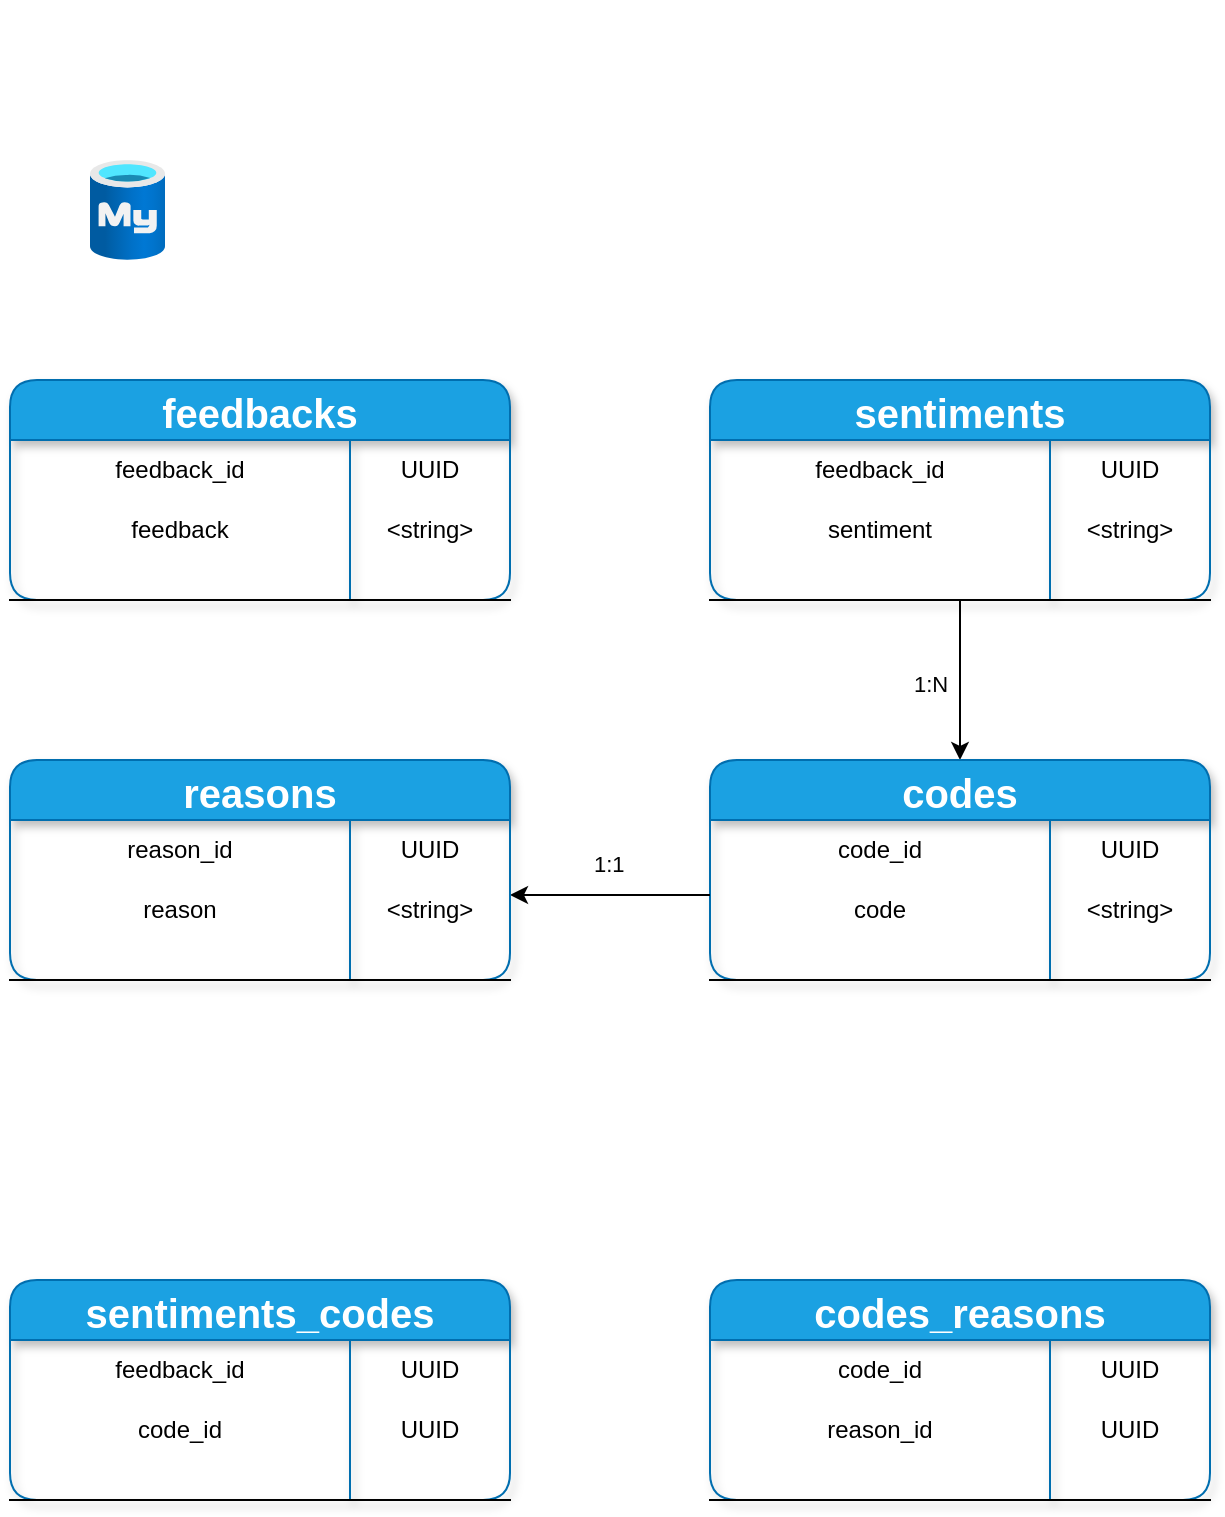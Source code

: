 <mxfile>
    <diagram id="R2lEEEUBdFMjLlhIrx00" name="Coleções">
        <mxGraphModel dx="954" dy="250" grid="1" gridSize="10" guides="1" tooltips="1" connect="1" arrows="1" fold="1" page="1" pageScale="1" pageWidth="850" pageHeight="1100" math="0" shadow="0" extFonts="Permanent Marker^https://fonts.googleapis.com/css?family=Permanent+Marker">
            <root>
                <mxCell id="0"/>
                <mxCell id="1" parent="0"/>
                <mxCell id="gj2lXpzM98NcvxzfUCaw-25" style="edgeStyle=orthogonalEdgeStyle;rounded=0;orthogonalLoop=1;jettySize=auto;html=1;entryX=0.5;entryY=0;entryDx=0;entryDy=0;" parent="1" source="C-vyLk0tnHw3VtMMgP7b-23" target="PFhLQ-TeemMBwEvf3cIB-31" edge="1">
                    <mxGeometry relative="1" as="geometry"/>
                </mxCell>
                <mxCell id="C-vyLk0tnHw3VtMMgP7b-23" value="sentiments" style="shape=table;startSize=30;container=1;collapsible=1;childLayout=tableLayout;fixedRows=1;rowLines=0;fontStyle=1;align=center;resizeLast=1;fontSize=20;fontColor=#ffffff;fillColor=#1ba1e2;strokeColor=#006EAF;rounded=1;shadow=1;" parent="1" vertex="1">
                    <mxGeometry x="500" y="260" width="250" height="110" as="geometry"/>
                </mxCell>
                <mxCell id="C-vyLk0tnHw3VtMMgP7b-24" value="" style="shape=partialRectangle;collapsible=0;dropTarget=0;pointerEvents=0;fillColor=none;points=[[0,0.5],[1,0.5]];portConstraint=eastwest;top=0;left=0;right=0;bottom=1;" parent="C-vyLk0tnHw3VtMMgP7b-23" vertex="1">
                    <mxGeometry y="30" width="250" height="80" as="geometry"/>
                </mxCell>
                <mxCell id="C-vyLk0tnHw3VtMMgP7b-25" value="" style="shape=partialRectangle;overflow=hidden;connectable=0;fillColor=none;top=0;left=0;bottom=0;right=0;fontStyle=1;" parent="C-vyLk0tnHw3VtMMgP7b-24" vertex="1">
                    <mxGeometry width="170" height="80" as="geometry">
                        <mxRectangle width="170" height="80" as="alternateBounds"/>
                    </mxGeometry>
                </mxCell>
                <mxCell id="C-vyLk0tnHw3VtMMgP7b-26" value="" style="shape=partialRectangle;overflow=hidden;connectable=0;fillColor=none;top=0;left=0;bottom=0;right=0;align=left;spacingLeft=6;fontStyle=5;" parent="C-vyLk0tnHw3VtMMgP7b-24" vertex="1">
                    <mxGeometry x="170" width="80" height="80" as="geometry">
                        <mxRectangle width="80" height="80" as="alternateBounds"/>
                    </mxGeometry>
                </mxCell>
                <mxCell id="f5jNK3Z_towb-8GiblIw-101" value="&lt;b&gt;&lt;font color=&quot;#ffffff&quot; style=&quot;font-size: 18px;&quot;&gt;Modelagem do Banco de Dados:&amp;nbsp; feedback-analysis-alumind&lt;/font&gt;&lt;/b&gt;" style="text;html=1;align=center;verticalAlign=middle;whiteSpace=wrap;rounded=0;" parent="1" vertex="1">
                    <mxGeometry x="170" y="70" width="550" height="30" as="geometry"/>
                </mxCell>
                <mxCell id="PFhLQ-TeemMBwEvf3cIB-2" value="feedback_id" style="text;html=1;align=center;verticalAlign=middle;whiteSpace=wrap;rounded=0;" parent="1" vertex="1">
                    <mxGeometry x="500" y="290" width="170" height="30" as="geometry"/>
                </mxCell>
                <mxCell id="PFhLQ-TeemMBwEvf3cIB-3" value="UUID" style="text;html=1;align=center;verticalAlign=middle;whiteSpace=wrap;rounded=0;" parent="1" vertex="1">
                    <mxGeometry x="670" y="290" width="80" height="30" as="geometry"/>
                </mxCell>
                <mxCell id="PFhLQ-TeemMBwEvf3cIB-17" value="sentiment" style="text;html=1;align=center;verticalAlign=middle;whiteSpace=wrap;rounded=0;" parent="1" vertex="1">
                    <mxGeometry x="500" y="320" width="170" height="30" as="geometry"/>
                </mxCell>
                <mxCell id="PFhLQ-TeemMBwEvf3cIB-18" value="&amp;lt;string&amp;gt;" style="text;html=1;align=center;verticalAlign=middle;whiteSpace=wrap;rounded=0;" parent="1" vertex="1">
                    <mxGeometry x="670" y="320" width="80" height="30" as="geometry"/>
                </mxCell>
                <mxCell id="PFhLQ-TeemMBwEvf3cIB-19" value="feedbacks" style="shape=table;startSize=30;container=1;collapsible=1;childLayout=tableLayout;fixedRows=1;rowLines=0;fontStyle=1;align=center;resizeLast=1;fontSize=20;fontColor=#ffffff;fillColor=#1ba1e2;strokeColor=#006EAF;rounded=1;shadow=1;" parent="1" vertex="1">
                    <mxGeometry x="150" y="260" width="250" height="110" as="geometry"/>
                </mxCell>
                <mxCell id="PFhLQ-TeemMBwEvf3cIB-20" value="" style="shape=partialRectangle;collapsible=0;dropTarget=0;pointerEvents=0;fillColor=none;points=[[0,0.5],[1,0.5]];portConstraint=eastwest;top=0;left=0;right=0;bottom=1;" parent="PFhLQ-TeemMBwEvf3cIB-19" vertex="1">
                    <mxGeometry y="30" width="250" height="80" as="geometry"/>
                </mxCell>
                <mxCell id="PFhLQ-TeemMBwEvf3cIB-21" value="" style="shape=partialRectangle;overflow=hidden;connectable=0;fillColor=none;top=0;left=0;bottom=0;right=0;fontStyle=1;" parent="PFhLQ-TeemMBwEvf3cIB-20" vertex="1">
                    <mxGeometry width="170" height="80" as="geometry">
                        <mxRectangle width="170" height="80" as="alternateBounds"/>
                    </mxGeometry>
                </mxCell>
                <mxCell id="PFhLQ-TeemMBwEvf3cIB-22" value="" style="shape=partialRectangle;overflow=hidden;connectable=0;fillColor=none;top=0;left=0;bottom=0;right=0;align=left;spacingLeft=6;fontStyle=5;" parent="PFhLQ-TeemMBwEvf3cIB-20" vertex="1">
                    <mxGeometry x="170" width="80" height="80" as="geometry">
                        <mxRectangle width="80" height="80" as="alternateBounds"/>
                    </mxGeometry>
                </mxCell>
                <mxCell id="PFhLQ-TeemMBwEvf3cIB-23" value="feedback_id" style="text;html=1;align=center;verticalAlign=middle;whiteSpace=wrap;rounded=0;" parent="1" vertex="1">
                    <mxGeometry x="150" y="290" width="170" height="30" as="geometry"/>
                </mxCell>
                <mxCell id="PFhLQ-TeemMBwEvf3cIB-24" value="UUID" style="text;html=1;align=center;verticalAlign=middle;whiteSpace=wrap;rounded=0;" parent="1" vertex="1">
                    <mxGeometry x="320" y="290" width="80" height="30" as="geometry"/>
                </mxCell>
                <mxCell id="PFhLQ-TeemMBwEvf3cIB-29" value="feedback" style="text;html=1;align=center;verticalAlign=middle;whiteSpace=wrap;rounded=0;" parent="1" vertex="1">
                    <mxGeometry x="150" y="320" width="170" height="30" as="geometry"/>
                </mxCell>
                <mxCell id="PFhLQ-TeemMBwEvf3cIB-30" value="&amp;lt;string&amp;gt;" style="text;html=1;align=center;verticalAlign=middle;whiteSpace=wrap;rounded=0;" parent="1" vertex="1">
                    <mxGeometry x="320" y="320" width="80" height="30" as="geometry"/>
                </mxCell>
                <mxCell id="PFhLQ-TeemMBwEvf3cIB-31" value="codes" style="shape=table;startSize=30;container=1;collapsible=1;childLayout=tableLayout;fixedRows=1;rowLines=0;fontStyle=1;align=center;resizeLast=1;fontSize=20;fontColor=#ffffff;fillColor=#1ba1e2;strokeColor=#006EAF;rounded=1;shadow=1;" parent="1" vertex="1">
                    <mxGeometry x="500" y="450" width="250" height="110.0" as="geometry"/>
                </mxCell>
                <mxCell id="PFhLQ-TeemMBwEvf3cIB-32" value="" style="shape=partialRectangle;collapsible=0;dropTarget=0;pointerEvents=0;fillColor=none;points=[[0,0.5],[1,0.5]];portConstraint=eastwest;top=0;left=0;right=0;bottom=1;" parent="PFhLQ-TeemMBwEvf3cIB-31" vertex="1">
                    <mxGeometry y="30" width="250" height="80" as="geometry"/>
                </mxCell>
                <mxCell id="PFhLQ-TeemMBwEvf3cIB-33" value="" style="shape=partialRectangle;overflow=hidden;connectable=0;fillColor=none;top=0;left=0;bottom=0;right=0;fontStyle=1;" parent="PFhLQ-TeemMBwEvf3cIB-32" vertex="1">
                    <mxGeometry width="170" height="80" as="geometry">
                        <mxRectangle width="170" height="80" as="alternateBounds"/>
                    </mxGeometry>
                </mxCell>
                <mxCell id="PFhLQ-TeemMBwEvf3cIB-34" value="" style="shape=partialRectangle;overflow=hidden;connectable=0;fillColor=none;top=0;left=0;bottom=0;right=0;align=left;spacingLeft=6;fontStyle=5;" parent="PFhLQ-TeemMBwEvf3cIB-32" vertex="1">
                    <mxGeometry x="170" width="80" height="80" as="geometry">
                        <mxRectangle width="80" height="80" as="alternateBounds"/>
                    </mxGeometry>
                </mxCell>
                <mxCell id="PFhLQ-TeemMBwEvf3cIB-35" value="code_id" style="text;html=1;align=center;verticalAlign=middle;whiteSpace=wrap;rounded=0;" parent="1" vertex="1">
                    <mxGeometry x="500" y="480" width="170" height="30" as="geometry"/>
                </mxCell>
                <mxCell id="PFhLQ-TeemMBwEvf3cIB-36" value="UUID" style="text;html=1;align=center;verticalAlign=middle;whiteSpace=wrap;rounded=0;" parent="1" vertex="1">
                    <mxGeometry x="670" y="480" width="80" height="30" as="geometry"/>
                </mxCell>
                <mxCell id="gj2lXpzM98NcvxzfUCaw-28" style="edgeStyle=orthogonalEdgeStyle;rounded=0;orthogonalLoop=1;jettySize=auto;html=1;entryX=1;entryY=0.25;entryDx=0;entryDy=0;" parent="1" source="PFhLQ-TeemMBwEvf3cIB-41" target="gj2lXpzM98NcvxzfUCaw-19" edge="1">
                    <mxGeometry relative="1" as="geometry">
                        <Array as="points">
                            <mxPoint x="450" y="517"/>
                        </Array>
                    </mxGeometry>
                </mxCell>
                <mxCell id="PFhLQ-TeemMBwEvf3cIB-41" value="code" style="text;html=1;align=center;verticalAlign=middle;whiteSpace=wrap;rounded=0;" parent="1" vertex="1">
                    <mxGeometry x="500" y="510" width="170" height="30" as="geometry"/>
                </mxCell>
                <mxCell id="PFhLQ-TeemMBwEvf3cIB-42" value="&amp;lt;string&amp;gt;" style="text;html=1;align=center;verticalAlign=middle;whiteSpace=wrap;rounded=0;" parent="1" vertex="1">
                    <mxGeometry x="670" y="510" width="80" height="30" as="geometry"/>
                </mxCell>
                <mxCell id="PFhLQ-TeemMBwEvf3cIB-44" value="&lt;font color=&quot;#ffffff&quot;&gt;&lt;span style=&quot;font-size: 14px;&quot;&gt;&lt;b&gt;alumind_db&lt;/b&gt;&lt;/span&gt;&lt;/font&gt;" style="text;html=1;align=center;verticalAlign=middle;whiteSpace=wrap;rounded=0;" parent="1" vertex="1">
                    <mxGeometry x="170" y="140" width="550" height="30" as="geometry"/>
                </mxCell>
                <mxCell id="gj2lXpzM98NcvxzfUCaw-3" value="" style="image;aspect=fixed;html=1;points=[];align=center;fontSize=12;image=img/lib/azure2/databases/Azure_Database_MySQL_Server.svg;" parent="1" vertex="1">
                    <mxGeometry x="190" y="150" width="37.5" height="50" as="geometry"/>
                </mxCell>
                <mxCell id="gj2lXpzM98NcvxzfUCaw-4" value="sentiments_codes" style="shape=table;startSize=30;container=1;collapsible=1;childLayout=tableLayout;fixedRows=1;rowLines=0;fontStyle=1;align=center;resizeLast=1;fontSize=20;fontColor=#ffffff;fillColor=#1ba1e2;strokeColor=#006EAF;rounded=1;shadow=1;" parent="1" vertex="1">
                    <mxGeometry x="150" y="710" width="250" height="110" as="geometry"/>
                </mxCell>
                <mxCell id="gj2lXpzM98NcvxzfUCaw-5" value="" style="shape=partialRectangle;collapsible=0;dropTarget=0;pointerEvents=0;fillColor=none;points=[[0,0.5],[1,0.5]];portConstraint=eastwest;top=0;left=0;right=0;bottom=1;" parent="gj2lXpzM98NcvxzfUCaw-4" vertex="1">
                    <mxGeometry y="30" width="250" height="80" as="geometry"/>
                </mxCell>
                <mxCell id="gj2lXpzM98NcvxzfUCaw-6" value="" style="shape=partialRectangle;overflow=hidden;connectable=0;fillColor=none;top=0;left=0;bottom=0;right=0;fontStyle=1;" parent="gj2lXpzM98NcvxzfUCaw-5" vertex="1">
                    <mxGeometry width="170" height="80" as="geometry">
                        <mxRectangle width="170" height="80" as="alternateBounds"/>
                    </mxGeometry>
                </mxCell>
                <mxCell id="gj2lXpzM98NcvxzfUCaw-7" value="" style="shape=partialRectangle;overflow=hidden;connectable=0;fillColor=none;top=0;left=0;bottom=0;right=0;align=left;spacingLeft=6;fontStyle=5;" parent="gj2lXpzM98NcvxzfUCaw-5" vertex="1">
                    <mxGeometry x="170" width="80" height="80" as="geometry">
                        <mxRectangle width="80" height="80" as="alternateBounds"/>
                    </mxGeometry>
                </mxCell>
                <mxCell id="gj2lXpzM98NcvxzfUCaw-8" value="feedback_id" style="text;html=1;align=center;verticalAlign=middle;whiteSpace=wrap;rounded=0;" parent="1" vertex="1">
                    <mxGeometry x="150" y="740" width="170" height="30" as="geometry"/>
                </mxCell>
                <mxCell id="gj2lXpzM98NcvxzfUCaw-9" value="UUID" style="text;html=1;align=center;verticalAlign=middle;whiteSpace=wrap;rounded=0;" parent="1" vertex="1">
                    <mxGeometry x="320" y="740" width="80" height="30" as="geometry"/>
                </mxCell>
                <mxCell id="gj2lXpzM98NcvxzfUCaw-10" value="code_id" style="text;html=1;align=center;verticalAlign=middle;whiteSpace=wrap;rounded=0;" parent="1" vertex="1">
                    <mxGeometry x="150" y="770" width="170" height="30" as="geometry"/>
                </mxCell>
                <mxCell id="gj2lXpzM98NcvxzfUCaw-11" value="UUID" style="text;html=1;align=center;verticalAlign=middle;whiteSpace=wrap;rounded=0;" parent="1" vertex="1">
                    <mxGeometry x="320" y="770" width="80" height="30" as="geometry"/>
                </mxCell>
                <mxCell id="gj2lXpzM98NcvxzfUCaw-12" value="reasons" style="shape=table;startSize=30;container=1;collapsible=1;childLayout=tableLayout;fixedRows=1;rowLines=0;fontStyle=1;align=center;resizeLast=1;fontSize=20;fontColor=#ffffff;fillColor=#1ba1e2;strokeColor=#006EAF;rounded=1;shadow=1;" parent="1" vertex="1">
                    <mxGeometry x="150" y="450" width="250" height="110" as="geometry"/>
                </mxCell>
                <mxCell id="gj2lXpzM98NcvxzfUCaw-13" value="" style="shape=partialRectangle;collapsible=0;dropTarget=0;pointerEvents=0;fillColor=none;points=[[0,0.5],[1,0.5]];portConstraint=eastwest;top=0;left=0;right=0;bottom=1;" parent="gj2lXpzM98NcvxzfUCaw-12" vertex="1">
                    <mxGeometry y="30" width="250" height="80" as="geometry"/>
                </mxCell>
                <mxCell id="gj2lXpzM98NcvxzfUCaw-14" value="" style="shape=partialRectangle;overflow=hidden;connectable=0;fillColor=none;top=0;left=0;bottom=0;right=0;fontStyle=1;" parent="gj2lXpzM98NcvxzfUCaw-13" vertex="1">
                    <mxGeometry width="170" height="80" as="geometry">
                        <mxRectangle width="170" height="80" as="alternateBounds"/>
                    </mxGeometry>
                </mxCell>
                <mxCell id="gj2lXpzM98NcvxzfUCaw-15" value="" style="shape=partialRectangle;overflow=hidden;connectable=0;fillColor=none;top=0;left=0;bottom=0;right=0;align=left;spacingLeft=6;fontStyle=5;" parent="gj2lXpzM98NcvxzfUCaw-13" vertex="1">
                    <mxGeometry x="170" width="80" height="80" as="geometry">
                        <mxRectangle width="80" height="80" as="alternateBounds"/>
                    </mxGeometry>
                </mxCell>
                <mxCell id="gj2lXpzM98NcvxzfUCaw-16" value="reason_id" style="text;html=1;align=center;verticalAlign=middle;whiteSpace=wrap;rounded=0;" parent="1" vertex="1">
                    <mxGeometry x="150" y="480" width="170" height="30" as="geometry"/>
                </mxCell>
                <mxCell id="gj2lXpzM98NcvxzfUCaw-17" value="UUID" style="text;html=1;align=center;verticalAlign=middle;whiteSpace=wrap;rounded=0;" parent="1" vertex="1">
                    <mxGeometry x="320" y="480" width="80" height="30" as="geometry"/>
                </mxCell>
                <mxCell id="gj2lXpzM98NcvxzfUCaw-18" value="reason" style="text;html=1;align=center;verticalAlign=middle;whiteSpace=wrap;rounded=0;" parent="1" vertex="1">
                    <mxGeometry x="150" y="510" width="170" height="30" as="geometry"/>
                </mxCell>
                <mxCell id="gj2lXpzM98NcvxzfUCaw-19" value="&amp;lt;string&amp;gt;" style="text;html=1;align=center;verticalAlign=middle;whiteSpace=wrap;rounded=0;" parent="1" vertex="1">
                    <mxGeometry x="320" y="510" width="80" height="30" as="geometry"/>
                </mxCell>
                <mxCell id="gj2lXpzM98NcvxzfUCaw-23" value="1:N" style="edgeLabel;resizable=0;html=1;align=left;verticalAlign=bottom;" parent="1" connectable="0" vertex="1">
                    <mxGeometry x="600" y="420" as="geometry"/>
                </mxCell>
                <mxCell id="gj2lXpzM98NcvxzfUCaw-29" value="1:1" style="edgeLabel;resizable=0;html=1;align=left;verticalAlign=bottom;" parent="1" connectable="0" vertex="1">
                    <mxGeometry x="440" y="510" as="geometry"/>
                </mxCell>
                <mxCell id="gj2lXpzM98NcvxzfUCaw-38" value="codes_reasons" style="shape=table;startSize=30;container=1;collapsible=1;childLayout=tableLayout;fixedRows=1;rowLines=0;fontStyle=1;align=center;resizeLast=1;fontSize=20;fontColor=#ffffff;fillColor=#1ba1e2;strokeColor=#006EAF;rounded=1;shadow=1;" parent="1" vertex="1">
                    <mxGeometry x="500" y="710" width="250" height="110" as="geometry"/>
                </mxCell>
                <mxCell id="gj2lXpzM98NcvxzfUCaw-39" value="" style="shape=partialRectangle;collapsible=0;dropTarget=0;pointerEvents=0;fillColor=none;points=[[0,0.5],[1,0.5]];portConstraint=eastwest;top=0;left=0;right=0;bottom=1;" parent="gj2lXpzM98NcvxzfUCaw-38" vertex="1">
                    <mxGeometry y="30" width="250" height="80" as="geometry"/>
                </mxCell>
                <mxCell id="gj2lXpzM98NcvxzfUCaw-40" value="" style="shape=partialRectangle;overflow=hidden;connectable=0;fillColor=none;top=0;left=0;bottom=0;right=0;fontStyle=1;" parent="gj2lXpzM98NcvxzfUCaw-39" vertex="1">
                    <mxGeometry width="170" height="80" as="geometry">
                        <mxRectangle width="170" height="80" as="alternateBounds"/>
                    </mxGeometry>
                </mxCell>
                <mxCell id="gj2lXpzM98NcvxzfUCaw-41" value="" style="shape=partialRectangle;overflow=hidden;connectable=0;fillColor=none;top=0;left=0;bottom=0;right=0;align=left;spacingLeft=6;fontStyle=5;" parent="gj2lXpzM98NcvxzfUCaw-39" vertex="1">
                    <mxGeometry x="170" width="80" height="80" as="geometry">
                        <mxRectangle width="80" height="80" as="alternateBounds"/>
                    </mxGeometry>
                </mxCell>
                <mxCell id="gj2lXpzM98NcvxzfUCaw-42" value="code_id" style="text;html=1;align=center;verticalAlign=middle;whiteSpace=wrap;rounded=0;" parent="1" vertex="1">
                    <mxGeometry x="500" y="740" width="170" height="30" as="geometry"/>
                </mxCell>
                <mxCell id="gj2lXpzM98NcvxzfUCaw-43" value="UUID" style="text;html=1;align=center;verticalAlign=middle;whiteSpace=wrap;rounded=0;" parent="1" vertex="1">
                    <mxGeometry x="670" y="740" width="80" height="30" as="geometry"/>
                </mxCell>
                <mxCell id="gj2lXpzM98NcvxzfUCaw-44" value="reason_id" style="text;html=1;align=center;verticalAlign=middle;whiteSpace=wrap;rounded=0;" parent="1" vertex="1">
                    <mxGeometry x="500" y="770" width="170" height="30" as="geometry"/>
                </mxCell>
                <mxCell id="gj2lXpzM98NcvxzfUCaw-45" value="UUID" style="text;html=1;align=center;verticalAlign=middle;whiteSpace=wrap;rounded=0;" parent="1" vertex="1">
                    <mxGeometry x="670" y="770" width="80" height="30" as="geometry"/>
                </mxCell>
                <mxCell id="gj2lXpzM98NcvxzfUCaw-46" value="&lt;font size=&quot;1&quot; color=&quot;#ffffff&quot;&gt;&lt;b style=&quot;font-size: 15px;&quot;&gt;Entidades&lt;/b&gt;&lt;/font&gt;" style="text;html=1;align=center;verticalAlign=middle;whiteSpace=wrap;rounded=0;" parent="1" vertex="1">
                    <mxGeometry x="170" y="210" width="550" height="30" as="geometry"/>
                </mxCell>
                <mxCell id="gj2lXpzM98NcvxzfUCaw-47" value="&lt;font size=&quot;1&quot; color=&quot;#ffffff&quot;&gt;&lt;b style=&quot;font-size: 15px;&quot;&gt;Relacionamentos&lt;/b&gt;&lt;/font&gt;" style="text;html=1;align=center;verticalAlign=middle;whiteSpace=wrap;rounded=0;" parent="1" vertex="1">
                    <mxGeometry x="170" y="620" width="550" height="30" as="geometry"/>
                </mxCell>
            </root>
        </mxGraphModel>
    </diagram>
</mxfile>